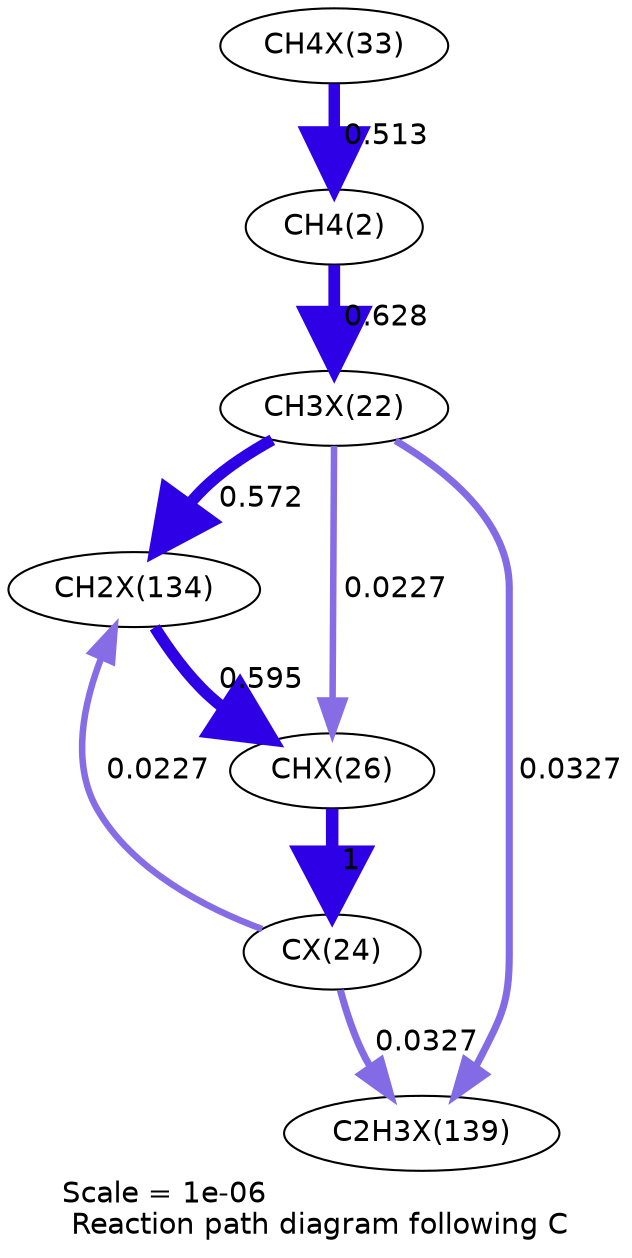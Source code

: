 digraph reaction_paths {
center=1;
s32 -> s4[fontname="Helvetica", penwidth=5.5, arrowsize=2.75, color="0.7, 1.01, 0.9"
, label=" 0.513"];
s4 -> s27[fontname="Helvetica", penwidth=5.65, arrowsize=2.82, color="0.7, 1.13, 0.9"
, label=" 0.628"];
s27 -> s38[fontname="Helvetica", penwidth=5.58, arrowsize=2.79, color="0.7, 1.07, 0.9"
, label=" 0.572"];
s27 -> s30[fontname="Helvetica", penwidth=3.14, arrowsize=1.57, color="0.7, 0.523, 0.9"
, label=" 0.0227"];
s27 -> s40[fontname="Helvetica", penwidth=3.42, arrowsize=1.71, color="0.7, 0.533, 0.9"
, label=" 0.0327"];
s38 -> s30[fontname="Helvetica", penwidth=5.61, arrowsize=2.8, color="0.7, 1.1, 0.9"
, label=" 0.595"];
s29 -> s38[fontname="Helvetica", penwidth=3.14, arrowsize=1.57, color="0.7, 0.523, 0.9"
, label=" 0.0227"];
s30 -> s29[fontname="Helvetica", penwidth=6, arrowsize=3, color="0.7, 1.5, 0.9"
, label=" 1"];
s29 -> s40[fontname="Helvetica", penwidth=3.42, arrowsize=1.71, color="0.7, 0.533, 0.9"
, label=" 0.0327"];
s4 [ fontname="Helvetica", label="CH4(2)"];
s27 [ fontname="Helvetica", label="CH3X(22)"];
s29 [ fontname="Helvetica", label="CX(24)"];
s30 [ fontname="Helvetica", label="CHX(26)"];
s32 [ fontname="Helvetica", label="CH4X(33)"];
s38 [ fontname="Helvetica", label="CH2X(134)"];
s40 [ fontname="Helvetica", label="C2H3X(139)"];
 label = "Scale = 1e-06\l Reaction path diagram following C";
 fontname = "Helvetica";
}
